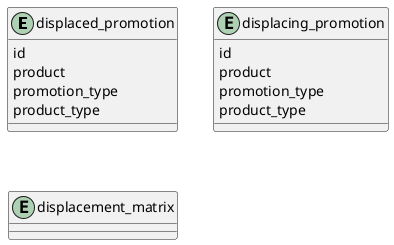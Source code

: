 @startuml
entity  displaced_promotion {
id
product
promotion_type
product_type

}
entity displacing_promotion {
id
product
promotion_type
product_type
}

entity displacement_matrix {

}



@enduml